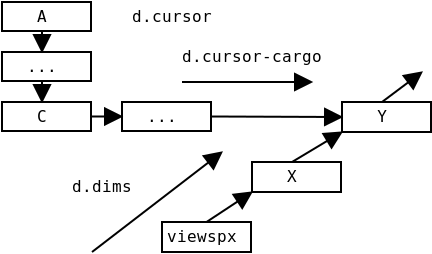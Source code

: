 <?xml version="1.0"?>
<diagram xmlns:dia="http://www.lysator.liu.se/~alla/dia/">
  <diagramdata>
    <attribute name="background">
      <color val="#ffffff"/>
    </attribute>
    <attribute name="paper">
      <composite type="paper">
        <attribute name="name">
          <string>#A4#</string>
        </attribute>
        <attribute name="tmargin">
          <real val="2.82"/>
        </attribute>
        <attribute name="bmargin">
          <real val="2.82"/>
        </attribute>
        <attribute name="lmargin">
          <real val="2.82"/>
        </attribute>
        <attribute name="rmargin">
          <real val="2.82"/>
        </attribute>
        <attribute name="is_portrait">
          <boolean val="true"/>
        </attribute>
        <attribute name="scaling">
          <real val="1"/>
        </attribute>
        <attribute name="fitto">
          <boolean val="false"/>
        </attribute>
      </composite>
    </attribute>
  </diagramdata>
  <layer name="Background" visible="true">
    <object type="Standard - Box" version="0" id="O0">
      <attribute name="obj_pos">
        <point val="18.5,6"/>
      </attribute>
      <attribute name="obj_bb">
        <rectangle val="18.45,5.95;23,7.55"/>
      </attribute>
      <attribute name="elem_corner">
        <point val="18.5,6"/>
      </attribute>
      <attribute name="elem_width">
        <real val="4.45"/>
      </attribute>
      <attribute name="elem_height">
        <real val="1.5"/>
      </attribute>
      <attribute name="show_background">
        <boolean val="true"/>
      </attribute>
    </object>
    <object type="Standard - Box" version="0" id="O1">
      <attribute name="obj_pos">
        <point val="1.5,6"/>
      </attribute>
      <attribute name="obj_bb">
        <rectangle val="1.45,5.95;6,7.5"/>
      </attribute>
      <attribute name="elem_corner">
        <point val="1.5,6"/>
      </attribute>
      <attribute name="elem_width">
        <real val="4.45"/>
      </attribute>
      <attribute name="elem_height">
        <real val="1.45"/>
      </attribute>
      <attribute name="show_background">
        <boolean val="true"/>
      </attribute>
    </object>
    <object type="Standard - Box" version="0" id="O2">
      <attribute name="obj_pos">
        <point val="7.5,6"/>
      </attribute>
      <attribute name="obj_bb">
        <rectangle val="7.45,5.95;12,7.5"/>
      </attribute>
      <attribute name="elem_corner">
        <point val="7.5,6"/>
      </attribute>
      <attribute name="elem_width">
        <real val="4.45"/>
      </attribute>
      <attribute name="elem_height">
        <real val="1.45"/>
      </attribute>
      <attribute name="show_background">
        <boolean val="true"/>
      </attribute>
    </object>
    <object type="Standard - Box" version="0" id="O3">
      <attribute name="obj_pos">
        <point val="1.5,3.5"/>
      </attribute>
      <attribute name="obj_bb">
        <rectangle val="1.45,3.45;6,5"/>
      </attribute>
      <attribute name="elem_corner">
        <point val="1.5,3.5"/>
      </attribute>
      <attribute name="elem_width">
        <real val="4.45"/>
      </attribute>
      <attribute name="elem_height">
        <real val="1.45"/>
      </attribute>
      <attribute name="show_background">
        <boolean val="true"/>
      </attribute>
    </object>
    <object type="Standard - Box" version="0" id="O4">
      <attribute name="obj_pos">
        <point val="1.5,1"/>
      </attribute>
      <attribute name="obj_bb">
        <rectangle val="1.45,0.95;6,2.5"/>
      </attribute>
      <attribute name="elem_corner">
        <point val="1.5,1"/>
      </attribute>
      <attribute name="elem_width">
        <real val="4.45"/>
      </attribute>
      <attribute name="elem_height">
        <real val="1.45"/>
      </attribute>
      <attribute name="show_background">
        <boolean val="true"/>
      </attribute>
    </object>
    <object type="Standard - Text" version="0" id="O5">
      <attribute name="obj_pos">
        <point val="20.5,7"/>
      </attribute>
      <attribute name="obj_bb">
        <rectangle val="20.097,6.207;20.903,7.207"/>
      </attribute>
      <attribute name="text">
        <composite type="text">
          <attribute name="string">
            <string>#Y#</string>
          </attribute>
          <attribute name="font">
            <font name="Courier"/>
          </attribute>
          <attribute name="height">
            <real val="1"/>
          </attribute>
          <attribute name="pos">
            <point val="20.5,7"/>
          </attribute>
          <attribute name="color">
            <color val="#000000"/>
          </attribute>
          <attribute name="alignment">
            <enum val="1"/>
          </attribute>
        </composite>
      </attribute>
    </object>
    <object type="Standard - Text" version="0" id="O6">
      <attribute name="obj_pos">
        <point val="3.5,2"/>
      </attribute>
      <attribute name="obj_bb">
        <rectangle val="3.097,1.207;3.903,2.207"/>
      </attribute>
      <attribute name="text">
        <composite type="text">
          <attribute name="string">
            <string>#A#</string>
          </attribute>
          <attribute name="font">
            <font name="Courier"/>
          </attribute>
          <attribute name="height">
            <real val="1"/>
          </attribute>
          <attribute name="pos">
            <point val="3.5,2"/>
          </attribute>
          <attribute name="color">
            <color val="#000000"/>
          </attribute>
          <attribute name="alignment">
            <enum val="1"/>
          </attribute>
        </composite>
      </attribute>
    </object>
    <object type="Standard - Text" version="0" id="O7">
      <attribute name="obj_pos">
        <point val="4,7"/>
      </attribute>
      <attribute name="obj_bb">
        <rectangle val="4,6.207;4,7.207"/>
      </attribute>
      <attribute name="text">
        <composite type="text">
          <attribute name="string">
            <string>##</string>
          </attribute>
          <attribute name="font">
            <font name="Courier"/>
          </attribute>
          <attribute name="height">
            <real val="1"/>
          </attribute>
          <attribute name="pos">
            <point val="4,7"/>
          </attribute>
          <attribute name="color">
            <color val="#000000"/>
          </attribute>
          <attribute name="alignment">
            <enum val="1"/>
          </attribute>
        </composite>
      </attribute>
    </object>
    <object type="Standard - Text" version="0" id="O8">
      <attribute name="obj_pos">
        <point val="3.5,7"/>
      </attribute>
      <attribute name="obj_bb">
        <rectangle val="3.097,6.207;3.903,7.207"/>
      </attribute>
      <attribute name="text">
        <composite type="text">
          <attribute name="string">
            <string>#C#</string>
          </attribute>
          <attribute name="font">
            <font name="Courier"/>
          </attribute>
          <attribute name="height">
            <real val="1"/>
          </attribute>
          <attribute name="pos">
            <point val="3.5,7"/>
          </attribute>
          <attribute name="color">
            <color val="#000000"/>
          </attribute>
          <attribute name="alignment">
            <enum val="1"/>
          </attribute>
        </composite>
      </attribute>
    </object>
    <object type="Standard - Line" version="0" id="O9">
      <attribute name="obj_pos">
        <point val="5.95,6.725"/>
      </attribute>
      <attribute name="obj_bb">
        <rectangle val="5.1,5.875;8.35,7.575"/>
      </attribute>
      <attribute name="conn_endpoints">
        <point val="5.95,6.725"/>
        <point val="7.5,6.725"/>
      </attribute>
      <attribute name="numcp">
        <int val="1"/>
      </attribute>
      <attribute name="end_arrow">
        <enum val="3"/>
      </attribute>
      <attribute name="end_arrow_length">
        <real val="0.8"/>
      </attribute>
      <attribute name="end_arrow_width">
        <real val="0.8"/>
      </attribute>
      <connections>
        <connection handle="0" to="O1" connection="4"/>
        <connection handle="1" to="O2" connection="3"/>
      </connections>
    </object>
    <object type="Standard - Line" version="0" id="O10">
      <attribute name="obj_pos">
        <point val="3.5,5"/>
      </attribute>
      <attribute name="obj_bb">
        <rectangle val="2.65,4.15;4.35,6.85"/>
      </attribute>
      <attribute name="conn_endpoints">
        <point val="3.5,5"/>
        <point val="3.5,6"/>
      </attribute>
      <attribute name="numcp">
        <int val="1"/>
      </attribute>
      <attribute name="end_arrow">
        <enum val="3"/>
      </attribute>
      <attribute name="end_arrow_length">
        <real val="0.8"/>
      </attribute>
      <attribute name="end_arrow_width">
        <real val="0.8"/>
      </attribute>
    </object>
    <object type="Standard - Line" version="0" id="O11">
      <attribute name="obj_pos">
        <point val="3.5,2.5"/>
      </attribute>
      <attribute name="obj_bb">
        <rectangle val="2.65,1.65;4.35,4.35"/>
      </attribute>
      <attribute name="conn_endpoints">
        <point val="3.5,2.5"/>
        <point val="3.5,3.5"/>
      </attribute>
      <attribute name="numcp">
        <int val="1"/>
      </attribute>
      <attribute name="end_arrow">
        <enum val="3"/>
      </attribute>
      <attribute name="end_arrow_length">
        <real val="0.8"/>
      </attribute>
      <attribute name="end_arrow_width">
        <real val="0.8"/>
      </attribute>
    </object>
    <object type="Standard - Line" version="0" id="O12">
      <attribute name="obj_pos">
        <point val="11.95,6.725"/>
      </attribute>
      <attribute name="obj_bb">
        <rectangle val="11.1,5.875;19.35,7.6"/>
      </attribute>
      <attribute name="conn_endpoints">
        <point val="11.95,6.725"/>
        <point val="18.5,6.75"/>
      </attribute>
      <attribute name="numcp">
        <int val="1"/>
      </attribute>
      <attribute name="end_arrow">
        <enum val="3"/>
      </attribute>
      <attribute name="end_arrow_length">
        <real val="0.8"/>
      </attribute>
      <attribute name="end_arrow_width">
        <real val="0.8"/>
      </attribute>
      <connections>
        <connection handle="0" to="O2" connection="4"/>
        <connection handle="1" to="O0" connection="3"/>
      </connections>
    </object>
    <object type="Standard - Line" version="0" id="O13">
      <attribute name="obj_pos">
        <point val="10.5,5"/>
      </attribute>
      <attribute name="obj_bb">
        <rectangle val="9.65,4.15;17.85,5.85"/>
      </attribute>
      <attribute name="conn_endpoints">
        <point val="10.5,5"/>
        <point val="17,5"/>
      </attribute>
      <attribute name="numcp">
        <int val="1"/>
      </attribute>
      <attribute name="end_arrow">
        <enum val="3"/>
      </attribute>
      <attribute name="end_arrow_length">
        <real val="0.8"/>
      </attribute>
      <attribute name="end_arrow_width">
        <real val="0.8"/>
      </attribute>
    </object>
    <object type="Standard - Text" version="0" id="O14">
      <attribute name="obj_pos">
        <point val="10,2"/>
      </attribute>
      <attribute name="obj_bb">
        <rectangle val="7.476,1.207;12.524,2.207"/>
      </attribute>
      <attribute name="text">
        <composite type="text">
          <attribute name="string">
            <string>#d.cursor#</string>
          </attribute>
          <attribute name="font">
            <font name="Courier"/>
          </attribute>
          <attribute name="height">
            <real val="1"/>
          </attribute>
          <attribute name="pos">
            <point val="10,2"/>
          </attribute>
          <attribute name="color">
            <color val="#000000"/>
          </attribute>
          <attribute name="alignment">
            <enum val="1"/>
          </attribute>
        </composite>
      </attribute>
    </object>
    <object type="Standard - Text" version="0" id="O15">
      <attribute name="obj_pos">
        <point val="14,4"/>
      </attribute>
      <attribute name="obj_bb">
        <rectangle val="9.658,3.207;18.342,4.207"/>
      </attribute>
      <attribute name="text">
        <composite type="text">
          <attribute name="string">
            <string>#d.cursor-cargo#</string>
          </attribute>
          <attribute name="font">
            <font name="Courier"/>
          </attribute>
          <attribute name="height">
            <real val="1"/>
          </attribute>
          <attribute name="pos">
            <point val="14,4"/>
          </attribute>
          <attribute name="color">
            <color val="#000000"/>
          </attribute>
          <attribute name="alignment">
            <enum val="1"/>
          </attribute>
        </composite>
      </attribute>
    </object>
    <object type="Standard - Text" version="0" id="O16">
      <attribute name="obj_pos">
        <point val="9.5,6.5"/>
      </attribute>
      <attribute name="obj_bb">
        <rectangle val="9.5,5.707;9.5,6.707"/>
      </attribute>
      <attribute name="text">
        <composite type="text">
          <attribute name="string">
            <string>##</string>
          </attribute>
          <attribute name="font">
            <font name="Courier"/>
          </attribute>
          <attribute name="height">
            <real val="1"/>
          </attribute>
          <attribute name="pos">
            <point val="9.5,6.5"/>
          </attribute>
          <attribute name="color">
            <color val="#000000"/>
          </attribute>
          <attribute name="alignment">
            <enum val="1"/>
          </attribute>
        </composite>
      </attribute>
    </object>
    <object type="Standard - Text" version="0" id="O17">
      <attribute name="obj_pos">
        <point val="9.5,7"/>
      </attribute>
      <attribute name="obj_bb">
        <rectangle val="8.491,6.207;10.509,7.207"/>
      </attribute>
      <attribute name="text">
        <composite type="text">
          <attribute name="string">
            <string>#...#</string>
          </attribute>
          <attribute name="font">
            <font name="Courier"/>
          </attribute>
          <attribute name="height">
            <real val="1"/>
          </attribute>
          <attribute name="pos">
            <point val="9.5,7"/>
          </attribute>
          <attribute name="color">
            <color val="#000000"/>
          </attribute>
          <attribute name="alignment">
            <enum val="1"/>
          </attribute>
        </composite>
      </attribute>
    </object>
    <object type="Standard - Text" version="0" id="O18">
      <attribute name="obj_pos">
        <point val="3.5,4.5"/>
      </attribute>
      <attribute name="obj_bb">
        <rectangle val="2.491,3.707;4.509,4.707"/>
      </attribute>
      <attribute name="text">
        <composite type="text">
          <attribute name="string">
            <string>#...#</string>
          </attribute>
          <attribute name="font">
            <font name="Courier"/>
          </attribute>
          <attribute name="height">
            <real val="1"/>
          </attribute>
          <attribute name="pos">
            <point val="3.5,4.5"/>
          </attribute>
          <attribute name="color">
            <color val="#000000"/>
          </attribute>
          <attribute name="alignment">
            <enum val="1"/>
          </attribute>
        </composite>
      </attribute>
    </object>
    <object type="Standard - Box" version="0" id="O19">
      <attribute name="obj_pos">
        <point val="9.5,12"/>
      </attribute>
      <attribute name="obj_bb">
        <rectangle val="9.45,11.95;14,13.55"/>
      </attribute>
      <attribute name="elem_corner">
        <point val="9.5,12"/>
      </attribute>
      <attribute name="elem_width">
        <real val="4.45"/>
      </attribute>
      <attribute name="elem_height">
        <real val="1.5"/>
      </attribute>
      <attribute name="show_background">
        <boolean val="true"/>
      </attribute>
    </object>
    <object type="Standard - Text" version="0" id="O20">
      <attribute name="obj_pos">
        <point val="11.5,13"/>
      </attribute>
      <attribute name="obj_bb">
        <rectangle val="9.279,12.207;13.721,13.207"/>
      </attribute>
      <attribute name="text">
        <composite type="text">
          <attribute name="string">
            <string>#viewspx#</string>
          </attribute>
          <attribute name="font">
            <font name="Courier"/>
          </attribute>
          <attribute name="height">
            <real val="1"/>
          </attribute>
          <attribute name="pos">
            <point val="11.5,13"/>
          </attribute>
          <attribute name="color">
            <color val="#000000"/>
          </attribute>
          <attribute name="alignment">
            <enum val="1"/>
          </attribute>
        </composite>
      </attribute>
    </object>
    <object type="Standard - Box" version="0" id="O21">
      <attribute name="obj_pos">
        <point val="14,9"/>
      </attribute>
      <attribute name="obj_bb">
        <rectangle val="13.95,8.95;18.5,10.55"/>
      </attribute>
      <attribute name="elem_corner">
        <point val="14,9"/>
      </attribute>
      <attribute name="elem_width">
        <real val="4.45"/>
      </attribute>
      <attribute name="elem_height">
        <real val="1.5"/>
      </attribute>
      <attribute name="show_background">
        <boolean val="true"/>
      </attribute>
    </object>
    <object type="Standard - Text" version="0" id="O22">
      <attribute name="obj_pos">
        <point val="16,10"/>
      </attribute>
      <attribute name="obj_bb">
        <rectangle val="15.597,9.207;16.403,10.207"/>
      </attribute>
      <attribute name="text">
        <composite type="text">
          <attribute name="string">
            <string>#X#</string>
          </attribute>
          <attribute name="font">
            <font name="Courier"/>
          </attribute>
          <attribute name="height">
            <real val="1"/>
          </attribute>
          <attribute name="pos">
            <point val="16,10"/>
          </attribute>
          <attribute name="color">
            <color val="#000000"/>
          </attribute>
          <attribute name="alignment">
            <enum val="1"/>
          </attribute>
        </composite>
      </attribute>
    </object>
    <object type="Standard - Line" version="0" id="O23">
      <attribute name="obj_pos">
        <point val="11.725,12"/>
      </attribute>
      <attribute name="obj_bb">
        <rectangle val="10.875,9.65;14.85,12.85"/>
      </attribute>
      <attribute name="conn_endpoints">
        <point val="11.725,12"/>
        <point val="14,10.5"/>
      </attribute>
      <attribute name="numcp">
        <int val="1"/>
      </attribute>
      <attribute name="end_arrow">
        <enum val="3"/>
      </attribute>
      <attribute name="end_arrow_length">
        <real val="0.8"/>
      </attribute>
      <attribute name="end_arrow_width">
        <real val="0.8"/>
      </attribute>
      <connections>
        <connection handle="0" to="O19" connection="1"/>
        <connection handle="1" to="O21" connection="5"/>
      </connections>
    </object>
    <object type="Standard - Line" version="0" id="O24">
      <attribute name="obj_pos">
        <point val="16,9"/>
      </attribute>
      <attribute name="obj_bb">
        <rectangle val="15.15,6.65;19.35,9.85"/>
      </attribute>
      <attribute name="conn_endpoints">
        <point val="16,9"/>
        <point val="18.5,7.5"/>
      </attribute>
      <attribute name="numcp">
        <int val="1"/>
      </attribute>
      <attribute name="end_arrow">
        <enum val="3"/>
      </attribute>
      <attribute name="end_arrow_length">
        <real val="0.8"/>
      </attribute>
      <attribute name="end_arrow_width">
        <real val="0.8"/>
      </attribute>
      <connections>
        <connection handle="1" to="O0" connection="5"/>
      </connections>
    </object>
    <object type="Standard - Line" version="0" id="O25">
      <attribute name="obj_pos">
        <point val="20.5,6"/>
      </attribute>
      <attribute name="obj_bb">
        <rectangle val="19.65,3.65;23.35,6.85"/>
      </attribute>
      <attribute name="conn_endpoints">
        <point val="20.5,6"/>
        <point val="22.5,4.5"/>
      </attribute>
      <attribute name="numcp">
        <int val="1"/>
      </attribute>
      <attribute name="end_arrow">
        <enum val="3"/>
      </attribute>
      <attribute name="end_arrow_length">
        <real val="0.8"/>
      </attribute>
      <attribute name="end_arrow_width">
        <real val="0.8"/>
      </attribute>
    </object>
    <object type="Standard - Line" version="0" id="O26">
      <attribute name="obj_pos">
        <point val="6,13.5"/>
      </attribute>
      <attribute name="obj_bb">
        <rectangle val="5.15,7.65;13.35,14.35"/>
      </attribute>
      <attribute name="conn_endpoints">
        <point val="6,13.5"/>
        <point val="12.5,8.5"/>
      </attribute>
      <attribute name="numcp">
        <int val="1"/>
      </attribute>
      <attribute name="end_arrow">
        <enum val="3"/>
      </attribute>
      <attribute name="end_arrow_length">
        <real val="0.8"/>
      </attribute>
      <attribute name="end_arrow_width">
        <real val="0.8"/>
      </attribute>
    </object>
    <object type="Standard - Text" version="0" id="O27">
      <attribute name="obj_pos">
        <point val="6.5,10.5"/>
      </attribute>
      <attribute name="obj_bb">
        <rectangle val="4.582,9.707;8.418,10.707"/>
      </attribute>
      <attribute name="text">
        <composite type="text">
          <attribute name="string">
            <string>#d.dims#</string>
          </attribute>
          <attribute name="font">
            <font name="Courier"/>
          </attribute>
          <attribute name="height">
            <real val="1"/>
          </attribute>
          <attribute name="pos">
            <point val="6.5,10.5"/>
          </attribute>
          <attribute name="color">
            <color val="#000000"/>
          </attribute>
          <attribute name="alignment">
            <enum val="1"/>
          </attribute>
        </composite>
      </attribute>
    </object>
  </layer>
</diagram>
